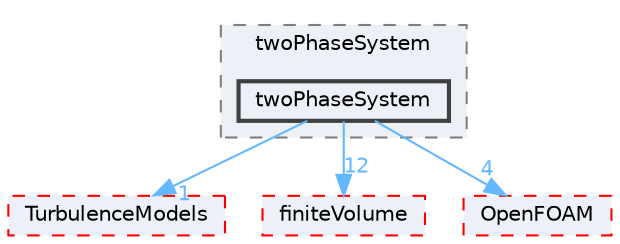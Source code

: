 digraph "src/phaseSystemModels/twoPhaseEuler/twoPhaseSystem/twoPhaseSystem"
{
 // LATEX_PDF_SIZE
  bgcolor="transparent";
  edge [fontname=Helvetica,fontsize=10,labelfontname=Helvetica,labelfontsize=10];
  node [fontname=Helvetica,fontsize=10,shape=box,height=0.2,width=0.4];
  compound=true
  subgraph clusterdir_48b4f6f6adbaa00c93b86e1f6173e48a {
    graph [ bgcolor="#edf0f7", pencolor="grey50", label="twoPhaseSystem", fontname=Helvetica,fontsize=10 style="filled,dashed", URL="dir_48b4f6f6adbaa00c93b86e1f6173e48a.html",tooltip=""]
  dir_29c03c92541bf4b53edbcd632cc89155 [label="twoPhaseSystem", fillcolor="#edf0f7", color="grey25", style="filled,bold", URL="dir_29c03c92541bf4b53edbcd632cc89155.html",tooltip=""];
  }
  dir_1eda626aeac0f0ad2848c36acaa5d501 [label="TurbulenceModels", fillcolor="#edf0f7", color="red", style="filled,dashed", URL="dir_1eda626aeac0f0ad2848c36acaa5d501.html",tooltip=""];
  dir_9bd15774b555cf7259a6fa18f99fe99b [label="finiteVolume", fillcolor="#edf0f7", color="red", style="filled,dashed", URL="dir_9bd15774b555cf7259a6fa18f99fe99b.html",tooltip=""];
  dir_c5473ff19b20e6ec4dfe5c310b3778a8 [label="OpenFOAM", fillcolor="#edf0f7", color="red", style="filled,dashed", URL="dir_c5473ff19b20e6ec4dfe5c310b3778a8.html",tooltip=""];
  dir_29c03c92541bf4b53edbcd632cc89155->dir_1eda626aeac0f0ad2848c36acaa5d501 [headlabel="1", labeldistance=1.5 headhref="dir_004176_004143.html" href="dir_004176_004143.html" color="steelblue1" fontcolor="steelblue1"];
  dir_29c03c92541bf4b53edbcd632cc89155->dir_9bd15774b555cf7259a6fa18f99fe99b [headlabel="12", labeldistance=1.5 headhref="dir_004176_001387.html" href="dir_004176_001387.html" color="steelblue1" fontcolor="steelblue1"];
  dir_29c03c92541bf4b53edbcd632cc89155->dir_c5473ff19b20e6ec4dfe5c310b3778a8 [headlabel="4", labeldistance=1.5 headhref="dir_004176_002695.html" href="dir_004176_002695.html" color="steelblue1" fontcolor="steelblue1"];
}

